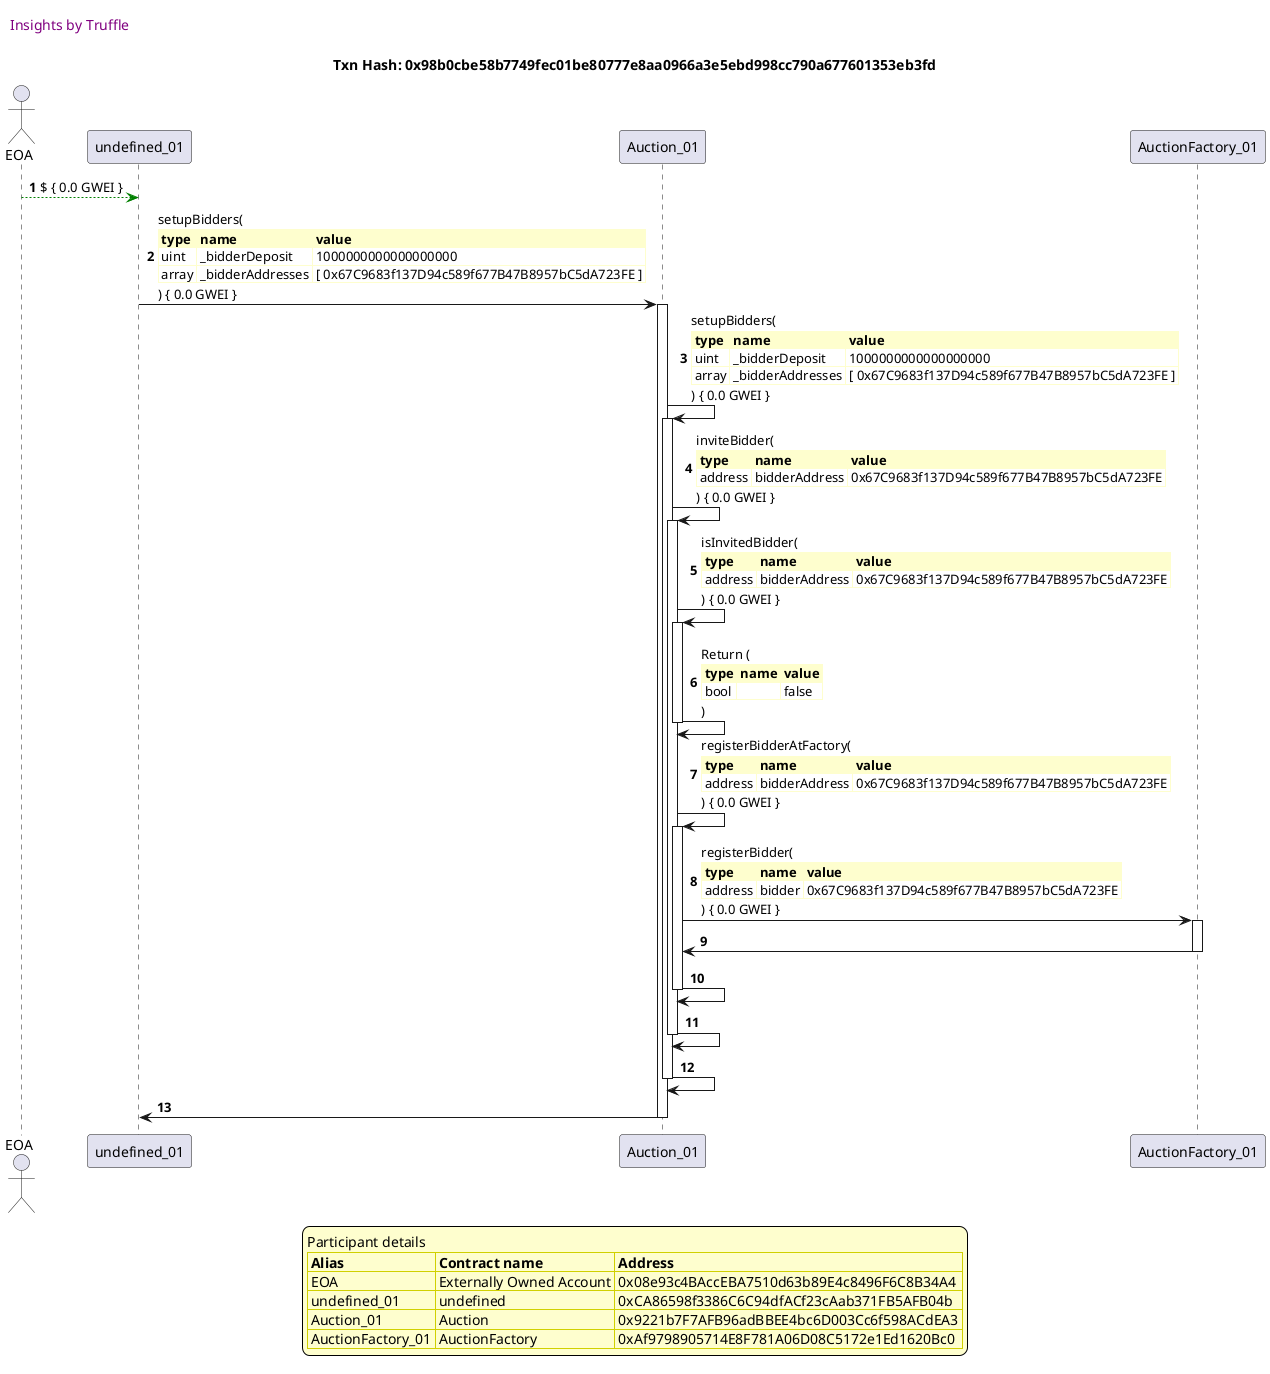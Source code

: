 

@startuml

autonumber
skinparam legendBackgroundColor #FEFECE

<style>
      header {
        HorizontalAlignment left
        FontColor purple
        FontSize 14
        Padding 10
      }
    </style>

header Insights by Truffle

title Txn Hash: 0x98b0cbe58b7749fec01be80777e8aa0966a3e5ebd998cc790a677601353eb3fd


actor EOA as "EOA"
participant undefined_01 as "undefined_01"
participant Auction_01 as "Auction_01"
participant AuctionFactory_01 as "AuctionFactory_01"

"EOA" -[#green]-> "undefined_01" : $ { 0.0 GWEI }
"undefined_01" -> "Auction_01" ++: setupBidders(\n\
<#FEFECE,#FEFECE>|= type |= name |= value |\n\
| uint | _bidderDeposit | 1000000000000000000 |\n\
| array | _bidderAddresses | [ 0x67C9683f137D94c589f677B47B8957bC5dA723FE ] |\n\
) { 0.0 GWEI }
"Auction_01" -> "Auction_01" ++: setupBidders(\n\
<#FEFECE,#FEFECE>|= type |= name |= value |\n\
| uint | _bidderDeposit | 1000000000000000000 |\n\
| array | _bidderAddresses | [ 0x67C9683f137D94c589f677B47B8957bC5dA723FE ] |\n\
) { 0.0 GWEI }
"Auction_01" -> "Auction_01" ++: inviteBidder(\n\
<#FEFECE,#FEFECE>|= type |= name |= value |\n\
| address | bidderAddress | 0x67C9683f137D94c589f677B47B8957bC5dA723FE |\n\
) { 0.0 GWEI }
"Auction_01" -> "Auction_01" ++: isInvitedBidder(\n\
<#FEFECE,#FEFECE>|= type |= name |= value |\n\
| address | bidderAddress | 0x67C9683f137D94c589f677B47B8957bC5dA723FE |\n\
) { 0.0 GWEI }
"Auction_01" -> "Auction_01" --: Return (\n\
<#FEFECE,#FEFECE>|= type |= name |= value |\n\
| bool |  | false |\n\
)
"Auction_01" -> "Auction_01" ++: registerBidderAtFactory(\n\
<#FEFECE,#FEFECE>|= type |= name |= value |\n\
| address | bidderAddress | 0x67C9683f137D94c589f677B47B8957bC5dA723FE |\n\
) { 0.0 GWEI }
"Auction_01" -> "AuctionFactory_01" ++: registerBidder(\n\
<#FEFECE,#FEFECE>|= type |= name |= value |\n\
| address | bidder | 0x67C9683f137D94c589f677B47B8957bC5dA723FE |\n\
) { 0.0 GWEI }
"AuctionFactory_01" -> "Auction_01" --: 
"Auction_01" -> "Auction_01" --: 
"Auction_01" -> "Auction_01" --: 
"Auction_01" -> "Auction_01" --: 
"Auction_01" -> "undefined_01" --: 

legend
Participant details
<#FEFECE,#D0D000>|= Alias |= Contract name |= Address |
<#FEFECE>| EOA | Externally Owned Account | 0x08e93c4BAccEBA7510d63b89E4c8496F6C8B34A4 |
<#FEFECE>| undefined_01 | undefined | 0xCA86598f3386C6C94dfACf23cAab371FB5AFB04b |
<#FEFECE>| Auction_01 | Auction | 0x9221b7F7AFB96adBBEE4bc6D003Cc6f598ACdEA3 |
<#FEFECE>| AuctionFactory_01 | AuctionFactory | 0xAf9798905714E8F781A06D08C5172e1Ed1620Bc0 |
endlegend

@enduml